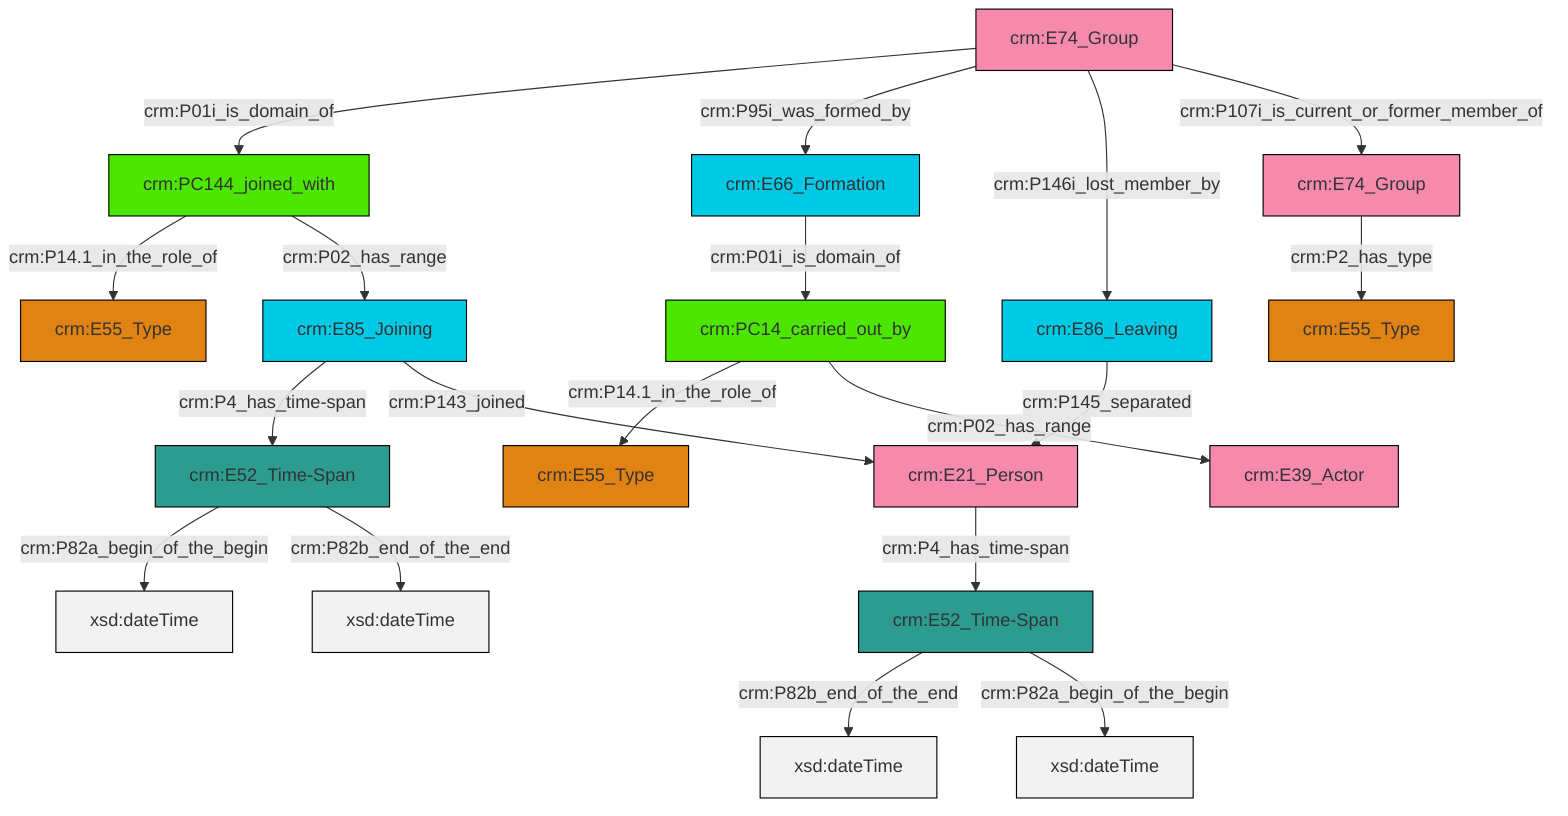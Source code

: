 graph TD
classDef Literal fill:#f2f2f2,stroke:#000000;
classDef CRM_Entity fill:#FFFFFF,stroke:#000000;
classDef Temporal_Entity fill:#00C9E6, stroke:#000000;
classDef Type fill:#E18312, stroke:#000000;
classDef Time-Span fill:#2C9C91, stroke:#000000;
classDef Appellation fill:#FFEB7F, stroke:#000000;
classDef Place fill:#008836, stroke:#000000;
classDef Persistent_Item fill:#B266B2, stroke:#000000;
classDef Conceptual_Object fill:#FFD700, stroke:#000000;
classDef Physical_Thing fill:#D2B48C, stroke:#000000;
classDef Actor fill:#f58aad, stroke:#000000;
classDef PC_Classes fill:#4ce600, stroke:#000000;
classDef Multi fill:#cccccc,stroke:#000000;

4["crm:PC144_joined_with"]:::PC_Classes -->|crm:P14.1_in_the_role_of| 6["crm:E55_Type"]:::Type
0["crm:E52_Time-Span"]:::Time-Span -->|crm:P82b_end_of_the_end| 7[xsd:dateTime]:::Literal
10["crm:PC14_carried_out_by"]:::PC_Classes -->|crm:P14.1_in_the_role_of| 2["crm:E55_Type"]:::Type
13["crm:E52_Time-Span"]:::Time-Span -->|crm:P82a_begin_of_the_begin| 14[xsd:dateTime]:::Literal
10["crm:PC14_carried_out_by"]:::PC_Classes -->|crm:P02_has_range| 11["crm:E39_Actor"]:::Actor
16["crm:E74_Group"]:::Actor -->|crm:P01i_is_domain_of| 4["crm:PC144_joined_with"]:::PC_Classes
13["crm:E52_Time-Span"]:::Time-Span -->|crm:P82b_end_of_the_end| 17[xsd:dateTime]:::Literal
20["crm:E21_Person"]:::Actor -->|crm:P4_has_time-span| 0["crm:E52_Time-Span"]:::Time-Span
21["crm:E85_Joining"]:::Temporal_Entity -->|crm:P4_has_time-span| 13["crm:E52_Time-Span"]:::Time-Span
16["crm:E74_Group"]:::Actor -->|crm:P95i_was_formed_by| 22["crm:E66_Formation"]:::Temporal_Entity
0["crm:E52_Time-Span"]:::Time-Span -->|crm:P82a_begin_of_the_begin| 23[xsd:dateTime]:::Literal
16["crm:E74_Group"]:::Actor -->|crm:P146i_lost_member_by| 18["crm:E86_Leaving"]:::Temporal_Entity
25["crm:E74_Group"]:::Actor -->|crm:P2_has_type| 8["crm:E55_Type"]:::Type
18["crm:E86_Leaving"]:::Temporal_Entity -->|crm:P145_separated| 20["crm:E21_Person"]:::Actor
16["crm:E74_Group"]:::Actor -->|crm:P107i_is_current_or_former_member_of| 25["crm:E74_Group"]:::Actor
21["crm:E85_Joining"]:::Temporal_Entity -->|crm:P143_joined| 20["crm:E21_Person"]:::Actor
4["crm:PC144_joined_with"]:::PC_Classes -->|crm:P02_has_range| 21["crm:E85_Joining"]:::Temporal_Entity
22["crm:E66_Formation"]:::Temporal_Entity -->|crm:P01i_is_domain_of| 10["crm:PC14_carried_out_by"]:::PC_Classes
